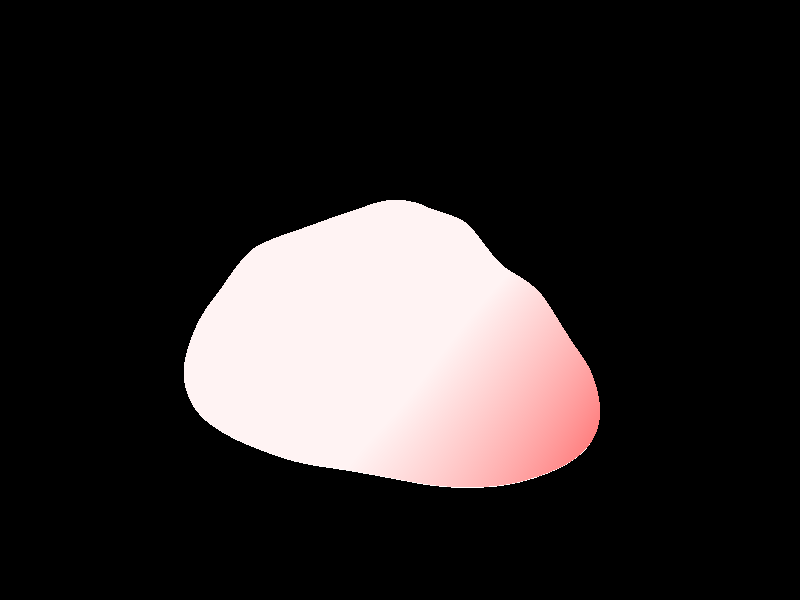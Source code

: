 // Persistence of Vision Ray Tracer Scene Description File

#version 3.6; // current version is 3.8

/* 
Information on Pov-Ray:
 
My personal introduction into Pov-Ray was the excellent book "3D-Welten, professionelle Animationen und fotorealistische Grafiken mit Raytracing" from 
Toni Lama by Carl Hanser Verlag München Wien, 2004. Apart of that I recommend the Pov-Ray-homepage (http://www.povray.org).

Further information on Pov-Ray can be found at https://sus.ziti.uni-heidelberg.de/Lehre/WS2021_Tools/POVRAY/POVRAY_PeterFischer.pdf,  
https://wiki.povray.org/content/Main_Page, https://de.wikibooks.org/wiki/Raytracing_mit_POV-Ray or, in german language, here: https://www.f-lohmueller.de/pov_tut/pov__ger.htm
*/ 
 
/*
---------------------------------------------------Modeling approach---------------------------------------------- 

This file demonstrates my basic approach for creating  a small leaflet based on the planar structure presented before. I have tried several approaches for creating a suitable outline. 
Using a a suitable prism for cutting the planar structure worked best. 
So, first we are creating a larger patch in the x-z-plain with a certain variability in the y-coordinate. 
For a start, an x-z-grid is created, anchoring the later patch, with some variability in y-coordinates. Y-coordinates and normals from individual positions in the patch are calculated from a set 
of splines running through the grid positions along the x- and z-axis. For each cell of the grid the closest splines are taken for calculations. 
Finally the flat spheres put at appropriate positions with appropriate normals are fused into a blob. 

This blob is then cut by a suitable prism. 

*/ 
                
//-----------------------------------Scene settings (Camera, light, background)-------------------------------------------------

global_settings {
    assumed_gamma 1.0
    max_trace_level 5
}

#declare Hauptkamera = camera {
    location  <0, 8, 0>
    look_at   <7, -2,  5>
}

camera {Hauptkamera}

// create a regular point light source
light_source {
    0*x                  // light's position (translated below)
    color rgb <1,1,1>    // light's color
    translate <-100, 50, -20>
}
light_source {
    0*x                  // light's position (translated below)
    color rgb <1,1,1>    // light's color
    translate <-30, 50, -100>
}



//----------The envelope for the leaflet--------------------------------------------------------------

// linear prism in y-direction: from .. ,to ..,number of points (first = last)
#declare Envelope = prism { linear_sweep
        cubic_spline
        -0.02 ,0.2 , 8
        <0.0, 0.30>, 
        < 0.50,  0.00>, < 0.20,-0.75>, < -0.20,-0.75>, <-0.50, 0.00>,  <0.0, 0.30>, 
        < 0.50, 0.00>, < 0.30, -0.55>   
        texture {pigment{ color rgb <1,1,1>} 
                 finish { phong 1.0}}
        //rotate<0,90,0> 
       scale 6
        translate<5,-0.5,5.2> 
      } // end of prism --------------------------------------------------------


//---------------------------------The points and the splines (top-panel)-------------------------------------------------------------

//----------------------------Definition of main points----------------------------------------------------------------

//These  points are spanning a square patch with a certain change in the y-coordinate
#declare XPos = 0; 
#declare ZPos = 0;
#declare chance1 = seed (5); 
#declare Positions = array [11][11];

#declare ticker = 0; 
#while (ticker < 11)

//#declare ZPos = 0; 
#declare XPos = ticker;
 
#declare ticker2 = 0; 
#while (ticker2 < 11)

#declare ZPos = ticker2;
 
#declare YPos = 0.3 *(rand(chance1)-0.5); 

#declare P1 = <XPos, YPos, ZPos>; 
#declare Positions [ticker] [ticker2] = P1;


#declare ticker2 = ticker2 + 1;
#end

#declare ticker = ticker + 1; 
#end


//-------------------------------------Definition of splines--------------------------------------------------------------------

//10 splines along the x-axis are defined. 


#declare SplineXA = spline {
    cubic_spline 
    
    #declare P1 = Positions [0][0]; 
    
    -2, P1 + <-2, 0, 0>, // control point
    -1, P1 + <-1, 0, 0>,// control point

#declare ticker = 0;
#while (ticker < 10)

#declare P1 = Positions [ticker][0];
 
    ticker, P1, 

#declare ticker = ticker + 1; 
#end
   
    10, P1 + <1, 0, 0>, // control point
    11,  P1 + <2, 0, 0>, // control point
}


#declare SplineXB = spline {
    cubic_spline 
    
    #declare P1 = Positions [0][1]; 
    
    -2, P1 + <-2, 0, 0>, // control point
    -1, P1 + <-1, 0, 0>,// control point

#declare ticker = 0;
#while (ticker < 10)

#declare P1 = Positions [ticker][1];
 
    ticker, P1, 

#declare ticker = ticker + 1; 
#end
   
    10, P1 + <1, 0, 0>, // control point
    11,  P1 + <2, 0, 0>, // control point
}

#declare SplineXC = spline {
    cubic_spline 
    
    #declare P1 = Positions [0][2]; 
    
    -2, P1 + <-2, 0, 0>, // control point
    -1, P1 + <-1, 0, 0>,// control point

#declare ticker = 0;
#while (ticker < 10)

#declare P1 = Positions [ticker][2];
 
    ticker, P1, 

#declare ticker = ticker + 1; 
#end
   
    10, P1 + <1, 0, 0>, // control point
    11,  P1 + <2, 0, 0>, // control point
}

#declare SplineXD = spline {
    cubic_spline 
    
    #declare P1 = Positions [0][3]; 
    
    -2, P1 + <-2, 0, 0>, // control point
    -1, P1 + <-1, 0, 0>,// control point

#declare ticker = 0;
#while (ticker < 10)

#declare P1 = Positions [ticker][3];
 
    ticker, P1, 

#declare ticker = ticker + 1; 
#end
   
    10, P1 + <1, 0, 0>, // control point
    11,  P1 + <2, 0, 0>, // control point
}

#declare SplineXE = spline {
    cubic_spline 
    
    #declare P1 = Positions [0][4]; 
    
    -2, P1 + <-2, 0, 0>, // control point
    -1, P1 + <-1, 0, 0>,// control point

#declare ticker = 0;
#while (ticker < 10)

#declare P1 = Positions [ticker][4];
 
    ticker, P1, 

#declare ticker = ticker + 1; 
#end
   
    10, P1 + <1, 0, 0>, // control point
    11,  P1 + <2, 0, 0>, // control point
}

#declare SplineXF = spline {
    cubic_spline 
    
    #declare P1 = Positions [0][5]; 
    
    -2, P1 + <-2, 0, 0>, // control point
    -1, P1 + <-1, 0, 0>,// control point

#declare ticker = 0;
#while (ticker < 10)

#declare P1 = Positions [ticker][5];
 
    ticker, P1, 

#declare ticker = ticker + 1; 
#end
   
    10, P1 + <1, 0, 0>, // control point
    11,  P1 + <2, 0, 0>, // control point
}

#declare SplineXG = spline {
    cubic_spline 
    
    #declare P1 = Positions [0][6]; 
    
    -2, P1 + <-2, 0, 0>, // control point
    -1, P1 + <-1, 0, 0>,// control point

#declare ticker = 0;
#while (ticker < 10)

#declare P1 = Positions [ticker][6];
 
    ticker, P1, 

#declare ticker = ticker + 1; 
#end
   
    10, P1 + <1, 0, 0>, // control point
    11,  P1 + <2, 0, 0>, // control point
}

#declare SplineXH = spline {
    cubic_spline 
    
    #declare P1 = Positions [0][7]; 
    
    -2, P1 + <-2, 0, 0>, // control point
    -1, P1 + <-1, 0, 0>,// control point

#declare ticker = 0;
#while (ticker < 10)

#declare P1 = Positions [ticker][7];
 
    ticker, P1, 

#declare ticker = ticker + 1; 
#end
   
    10, P1 + <1, 0, 0>, // control point
    11,  P1 + <2, 0, 0>, // control point
}

#declare SplineXI = spline {
    cubic_spline 
    
    #declare P1 = Positions [0][8]; 
    
    -2, P1 + <-2, 0, 0>, // control point
    -1, P1 + <-1, 0, 0>,// control point

#declare ticker = 0;
#while (ticker < 10)

#declare P1 = Positions [ticker][8];
 
    ticker, P1, 

#declare ticker = ticker + 1; 
#end
   
    10, P1 + <1, 0, 0>, // control point
    11,  P1 + <2, 0, 0>, // control point
}

#declare SplineXJ = spline {
    cubic_spline 
    
    #declare P1 = Positions [0][9]; 
    
    -2, P1 + <-2, 0, 0>, // control point
    -1, P1 + <-1, 0, 0>,// control point

#declare ticker = 0;
#while (ticker < 10)

#declare P1 = Positions [ticker][9];
 
    ticker, P1, 

#declare ticker = ticker + 1; 
#end
   
    10, P1 + <1, 0, 0>, // control point
    11,  P1 + <2, 0, 0>, // control point
}

#declare SplineXK = spline {
    cubic_spline 
    
    #declare P1 = Positions [0][10]; 
    
    -2, P1 + <-2, 0, 0>, // control point
    -1, P1 + <-1, 0, 0>,// control point

#declare ticker = 0;
#while (ticker < 10)

#declare P1 = Positions [ticker][10];
 
    ticker, P1, 

#declare ticker = ticker + 1; 
#end
   
    10, P1 + <1, 0, 0>, // control point
    11,  P1 + <2, 0, 0>, // control point
}


//10 splines along the z-axis are defined. 


#declare SplineZA = spline {
    cubic_spline 
    
    #declare P1 = Positions [0][0]; 
    
    -2, P1 + <0, 0, -2>, // control point
    -1, P1 + <0, 0, -1>,// control point

    #declare ticker = 0;
    #while (ticker < 10)

        #declare P1 = Positions [0][ticker];
        ticker, P1, 

    #declare ticker = ticker + 1; 
    #end
   
    10, P1 + <0, 0, 1>, // control point
    11,  P1 + <0, 0, 2>, // control point
}


#declare SplineZB = spline {
    cubic_spline 
    
    #declare P1 = Positions [1][0]; 
    
    -2, P1 + <0, 0, -2>, // control point
    -1, P1 + <0, 0, -1>,// control point

    #declare ticker = 0;
    #while (ticker < 10)

        #declare P1 = Positions [1][ticker];
        ticker, P1, 

    #declare ticker = ticker + 1; 
    #end
   
    10, P1 + <0, 0, 1>, // control point
    11,  P1 + <0, 0, 2>, // control point
}


#declare SplineZC = spline {
    cubic_spline 
    
    #declare P1 = Positions [2][0]; 
    
    -2, P1 + <0, 0, -2>, // control point
    -1, P1 + <0, 0, -1>,// control point

    #declare ticker = 0;
    #while (ticker < 10)

        #declare P1 = Positions [2][ticker];
        ticker, P1, 

    #declare ticker = ticker + 1; 
    #end
   
    10, P1 + <0, 0, 1>, // control point
    11,  P1 + <0, 0, 2>, // control point
}


#declare SplineZD = spline {
    cubic_spline 
    
    #declare P1 = Positions [3][0]; 
    
    -2, P1 + <0, 0, -2>, // control point
    -1, P1 + <0, 0, -1>,// control point

    #declare ticker = 0;
    #while (ticker < 10)

        #declare P1 = Positions [3][ticker];
        ticker, P1, 

    #declare ticker = ticker + 1; 
    #end
   
    10, P1 + <0, 0, 1>, // control point
    11,  P1 + <0, 0, 2>, // control point
}


#declare SplineZE = spline {
    cubic_spline 
    
    #declare P1 = Positions [4][0]; 
    
    -2, P1 + <0, 0, -2>, // control point
    -1, P1 + <0, 0, -1>,// control point

    #declare ticker = 0;
    #while (ticker < 10)

        #declare P1 = Positions [4][ticker];
        ticker, P1, 

    #declare ticker = ticker + 1; 
    #end
   
    10, P1 + <0, 0, 1>, // control point
    11,  P1 + <0, 0, 2>, // control point
}


#declare SplineZF = spline {
    cubic_spline 
    
    #declare P1 = Positions [5][0]; 
    
    -2, P1 + <0, 0, -2>, // control point
    -1, P1 + <0, 0, -1>,// control point

    #declare ticker = 0;
    #while (ticker < 10)

        #declare P1 = Positions [5][ticker];
        ticker, P1, 

    #declare ticker = ticker + 1; 
    #end
   
    10, P1 + <0, 0, 1>, // control point
    11,  P1 + <0, 0, 2>, // control point
}


#declare SplineZG = spline {
    cubic_spline 
    
    #declare P1 = Positions [6][0]; 
    
    -2, P1 + <0, 0, -2>, // control point
    -1, P1 + <0, 0, -1>,// control point

    #declare ticker = 0;
    #while (ticker < 10)

        #declare P1 = Positions [6][ticker];
        ticker, P1, 

    #declare ticker = ticker + 1; 
    #end
   
    10, P1 + <0, 0, 1>, // control point
    11,  P1 + <0, 0, 2>, // control point
}


#declare SplineZH = spline {
    cubic_spline 
    
    #declare P1 = Positions [7][0]; 
    
    -2, P1 + <0, 0, -2>, // control point
    -1, P1 + <0, 0, -1>,// control point

    #declare ticker = 0;
    #while (ticker < 10)

        #declare P1 = Positions [7][ticker];
        ticker, P1, 

    #declare ticker = ticker + 1; 
    #end
   
    10, P1 + <0, 0, 1>, // control point
    11,  P1 + <0, 0, 2>, // control point
}


#declare SplineZI = spline {
    cubic_spline 
    
    #declare P1 = Positions [8][0]; 
    
    -2, P1 + <0, 0, -2>, // control point
    -1, P1 + <0, 0, -1>,// control point

    #declare ticker = 0;
    #while (ticker < 10)

        #declare P1 = Positions [8][ticker];
        ticker, P1, 

    #declare ticker = ticker + 1; 
    #end
   
    10, P1 + <0, 0, 1>, // control point
    11,  P1 + <0, 0, 2>, // control point
}


#declare SplineZJ = spline {
    cubic_spline 
    
    #declare P1 = Positions [9][0]; 
    
    -2, P1 + <0, 0, -2>, // control point
    -1, P1 + <0, 0, -1>,// control point

    #declare ticker = 0;
    #while (ticker < 10)

        #declare P1 = Positions [9][ticker];
        ticker, P1, 

    #declare ticker = ticker + 1; 
    #end
   
    10, P1 + <0, 0, 1>, // control point
    11,  P1 + <0, 0, 2>, // control point
}


#declare SplineZK = spline {
    cubic_spline 
    
    #declare P1 = Positions [10][0]; 
    
    -2, P1 + <0, 0, -2>, // control point
    -1, P1 + <0, 0, -1>,// control point

    #declare ticker = 0;
    #while (ticker < 10)

        #declare P1 = Positions [10][ticker];
        ticker, P1, 

    #declare ticker = ticker + 1; 
    #end
   
    10, P1 + <0, 0, 1>, // control point
    11,  P1 + <0, 0, 2>, // control point
}





//----------------------------Patch made of flat spheres---------------------------------------------------


//-----------------------------------Calculation of the patch-----------------------------------------------

//Flat spheres are distributed regularly along the x- and z-coordinated of the patch. Their y-position is calculated by combining the y-coordinates of fitting to respective x-z-coordinates. 
//Normals are calculated by combining combining values for spline-gradients 
intersection {
    object {
        Envelope
    }

    blob {
        threshold 0.6

        #declare tickerx = 0;                                    //loop over all x-values
        #while (tickerx<10)

            #declare tickerz = 0;                                //loop over all z-values
            #while (tickerz < 10) 
    
                #declare P0 = Positions [tickerx][tickerz];
    
                #if (P0.z < 1)

                    #declare SplineXStart = SplineXA; 
                    #declare SplineXEnd = SplineXB;
                    #declare ResZ = tickerz;  

                #else

                    #if (P0.z < 2)

                        #declare SplineXStart = SplineXB; 
                        #declare SplineXEnd = SplineXC; 
                        #declare ResZ = tickerz-1;  
                
                    #else

                        #if (P0.z < 3)

                            #declare SplineXStart = SplineXC; 
                            #declare SplineXEnd = SplineXD; 
                            #declare ResZ = tickerz-2;  

                        #else

                            #if (P0.z < 4)

                                #declare SplineXStart = SplineXD; 
                                #declare SplineXEnd = SplineXE; 
                                #declare ResZ = tickerz-3;  

                            #else

                                #if (P0.z < 5 )

                                    #declare SplineXStart = SplineXE; 
                                    #declare SplineXEnd = SplineXF; 
                                    #declare ResZ = tickerz-4;  

                                #else

                                    #if (P0.z < 6)

                                        #declare SplineXStart = SplineXF; 
                                        #declare SplineXEnd = SplineXG; 
                                        #declare ResZ = tickerz-5;  

                                    #else

                                        #if (P0.z < 7)

                                            #declare SplineXStart = SplineXG; 
                                            #declare SplineXEnd = SplineXH; 
                                            #declare ResZ = tickerz-6;  

                                        #else

                                            #if (P0.z< 8)

                                                #declare SplineXStart = SplineXH; 
                                                #declare SplineXEnd = SplineXI; 
                                                #declare ResZ = tickerz-7;  

                                            #else

                                                #if (P0.z < 9)

                                                    #declare SplineXStart = SplineXI; 
                                                    #declare SplineXEnd = SplineXJ; 
                                                    #declare ResZ = tickerz-8;  

                                                #else 
                                                    #declare SplineXStart = SplineXJ; 
                                                    #declare SplineXEnd = SplineXK; 
                                                    #declare ResZ = tickerz-9;  
                                    
                                                #end
                                            #end
                                        #end
                                    #end
                                #end
                            #end
                        #end
                    #end
                #end


    
                #if (P0.x < 1)

                    #declare SplineZStart = SplineZA; 
                    #declare SplineZEnd = SplineZB; 
                    #declare ResX = tickerx;  

                #else

                    #if (P0.x< 2)

                        #declare SplineZStart = SplineZB; 
                        #declare SplineZEnd = SplineZC; 
                        #declare ResX = tickerx-1;  

                    #else

                        #if (P0.x< 3)

                            #declare SplineZStart = SplineZC; 
                            #declare SplineZEnd = SplineZD; 
                            #declare ResX = tickerx-2;  

                        #else

                            #if (P0.x < 4)

                                #declare SplineZStart = SplineZD; 
                                #declare SplineZEnd = SplineZE; 
                                #declare ResX = tickerx-3;  

                            #else

                                #if (P0.x < 5 )

                                    #declare SplineZStart = SplineZE; 
                                    #declare SplineZEnd = SplineZF; 
                                    #declare ResX = tickerx-4;  

                                #else

                                    #if (P0.x < 6)

                                        #declare SplineZStart = SplineZF; 
                                        #declare SplineZEnd = SplineZG; 
                                        #declare ResX = tickerx-5;  

                                    #else

                                        #if (P0.x < 7)

                                            #declare SplineZStart = SplineZG; 
                                            #declare SplineZEnd = SplineZH; 
                                            #declare ResX = tickerx-6;  

                                        #else

                                            #if (P0.x < 8)

                                                #declare SplineZStart = SplineZH; 
                                                #declare SplineZEnd = SplineZI; 
                                                #declare ResX = tickerx-7;  
                                
                                            #else

                                                #if (P0.x < 9)

                                                    #declare SplineZStart = SplineZI; 
                                                    #declare SplineZEnd = SplineZJ; 
                                                    #declare ResX = tickerx-8;  
                                   
                                                #else 
                                                    #declare SplineZStart = SplineZJ; 
                                                    #declare SplineZEnd = SplineZK; 
                                                    #declare ResX = tickerx-9; 
                                         
                                                #end
                                            #end
                                        #end
                                    #end
                                #end
                            #end
                        #end
                    #end
                #end

    

                //Calculating the y-coordinate

                #declare P1 = SplineZStart(tickerz);
                #declare P2 = SplineZEnd(tickerz);
                #declare Heightz = sin(0.5*pi *(1-ResX))*P1.y + sin(0.5*pi*ResX)*P2.y; 

                #declare P3 = SplineXStart(tickerx);
                #declare P4 = SplineXEnd(tickerx);
                #declare Heightx = sin(0.5*pi*(1-ResZ))*P3.y + sin(0.5*pi*ResZ)*P4.y; 

                #declare Height = (Heightz + Heightx)/2; 



                //Calculating Normals

                #declare AZ1 = SplineZStart(tickerz+0.1) - SplineZStart(tickerz-0.1);
                #declare AZ2 = SplineZEnd(tickerz+0.1) - SplineZEnd(tickerz-0.1);
                #declare AZ = sin(0.5*pi *(1-ResX))*AZ1 + sin(0.5*pi*ResX)*AZ2; 


                #declare AX1 = SplineXStart(tickerx+0.1) - SplineXStart(tickerx-0.1);
                #declare AX2 = SplineXEnd(tickerx+0.1) - SplineXEnd(tickerx-0.1);
                #declare AX = sin(0.5*pi*(1-ResZ))*AX1 + sin(0.5*pi*ResZ)*AX2; 

                #declare Normal = vcross(AX, AZ); 

                #if (abs(Normal.x)>abs(Normal.z)) 

        //Positioning and rotating individual elements

                    #local AngleY = degrees(atan2(Normal.z, Normal.x));  
                    #local N2 = vrotate (Normal, <0, AngleY, 0>);
                    #local AngleZ = degrees(atan2(N2.y, N2.x));
                    sphere {                                                       //The element for the area patch
                        <0, 0, 0>, 0.17, 1
                        scale<1,0.1,1> 
                        rotate <0, 90, 0>
                        rotate <0, 0, 270 +AngleZ>
                        rotate <0, -AngleY, 0>
                        translate <tickerx, Height, tickerz>
                    }


                #else

                    #if (abs(Normal.z)>0)

                        #local AngleY = degrees(atan2(Normal.x, Normal.z));
                        #local N2 = vrotate (Normal, <0, -AngleY, 0>); 
                        #local AngleX = -degrees(atan2(N2.y, N2.z));
                        sphere { 
                            <0, 0, 0>, 0.17 , 1                                           //The element for the area patch
                            scale<1,0.1,1>   
                            rotate <AngleX+90, 0, 0>
                            rotate <0, AngleY, 0>
                            translate <tickerx, Height, tickerz> 
                        }
  
                    #else//This covers positions with  

                        sphere {                                                    //The element for the area patch
                            <0, 0, 0>, 0.17, 1
                            scale<1,0.1,1> 
                            translate <tickerx, Height, tickerz> 

                    #end 
                #end  


            #declare tickerz = tickerz + 0.1; 
            #end

        #declare tickerx = tickerx + 0.1; 
        #end
        
        texture {                      
            pigment {
                gradient z                       // patterned pigment
                color_map {
                [0.01 rgb <1,0.2,0.2> ]
                [0.4 rgbt <1,0.9,0.9> ]
                [0.6 rgbt <1,0.9,0.9>]
                } 
                scale 7
                translate <0, 0, 0> 
            }
        } // end of texture
    
    }
}
